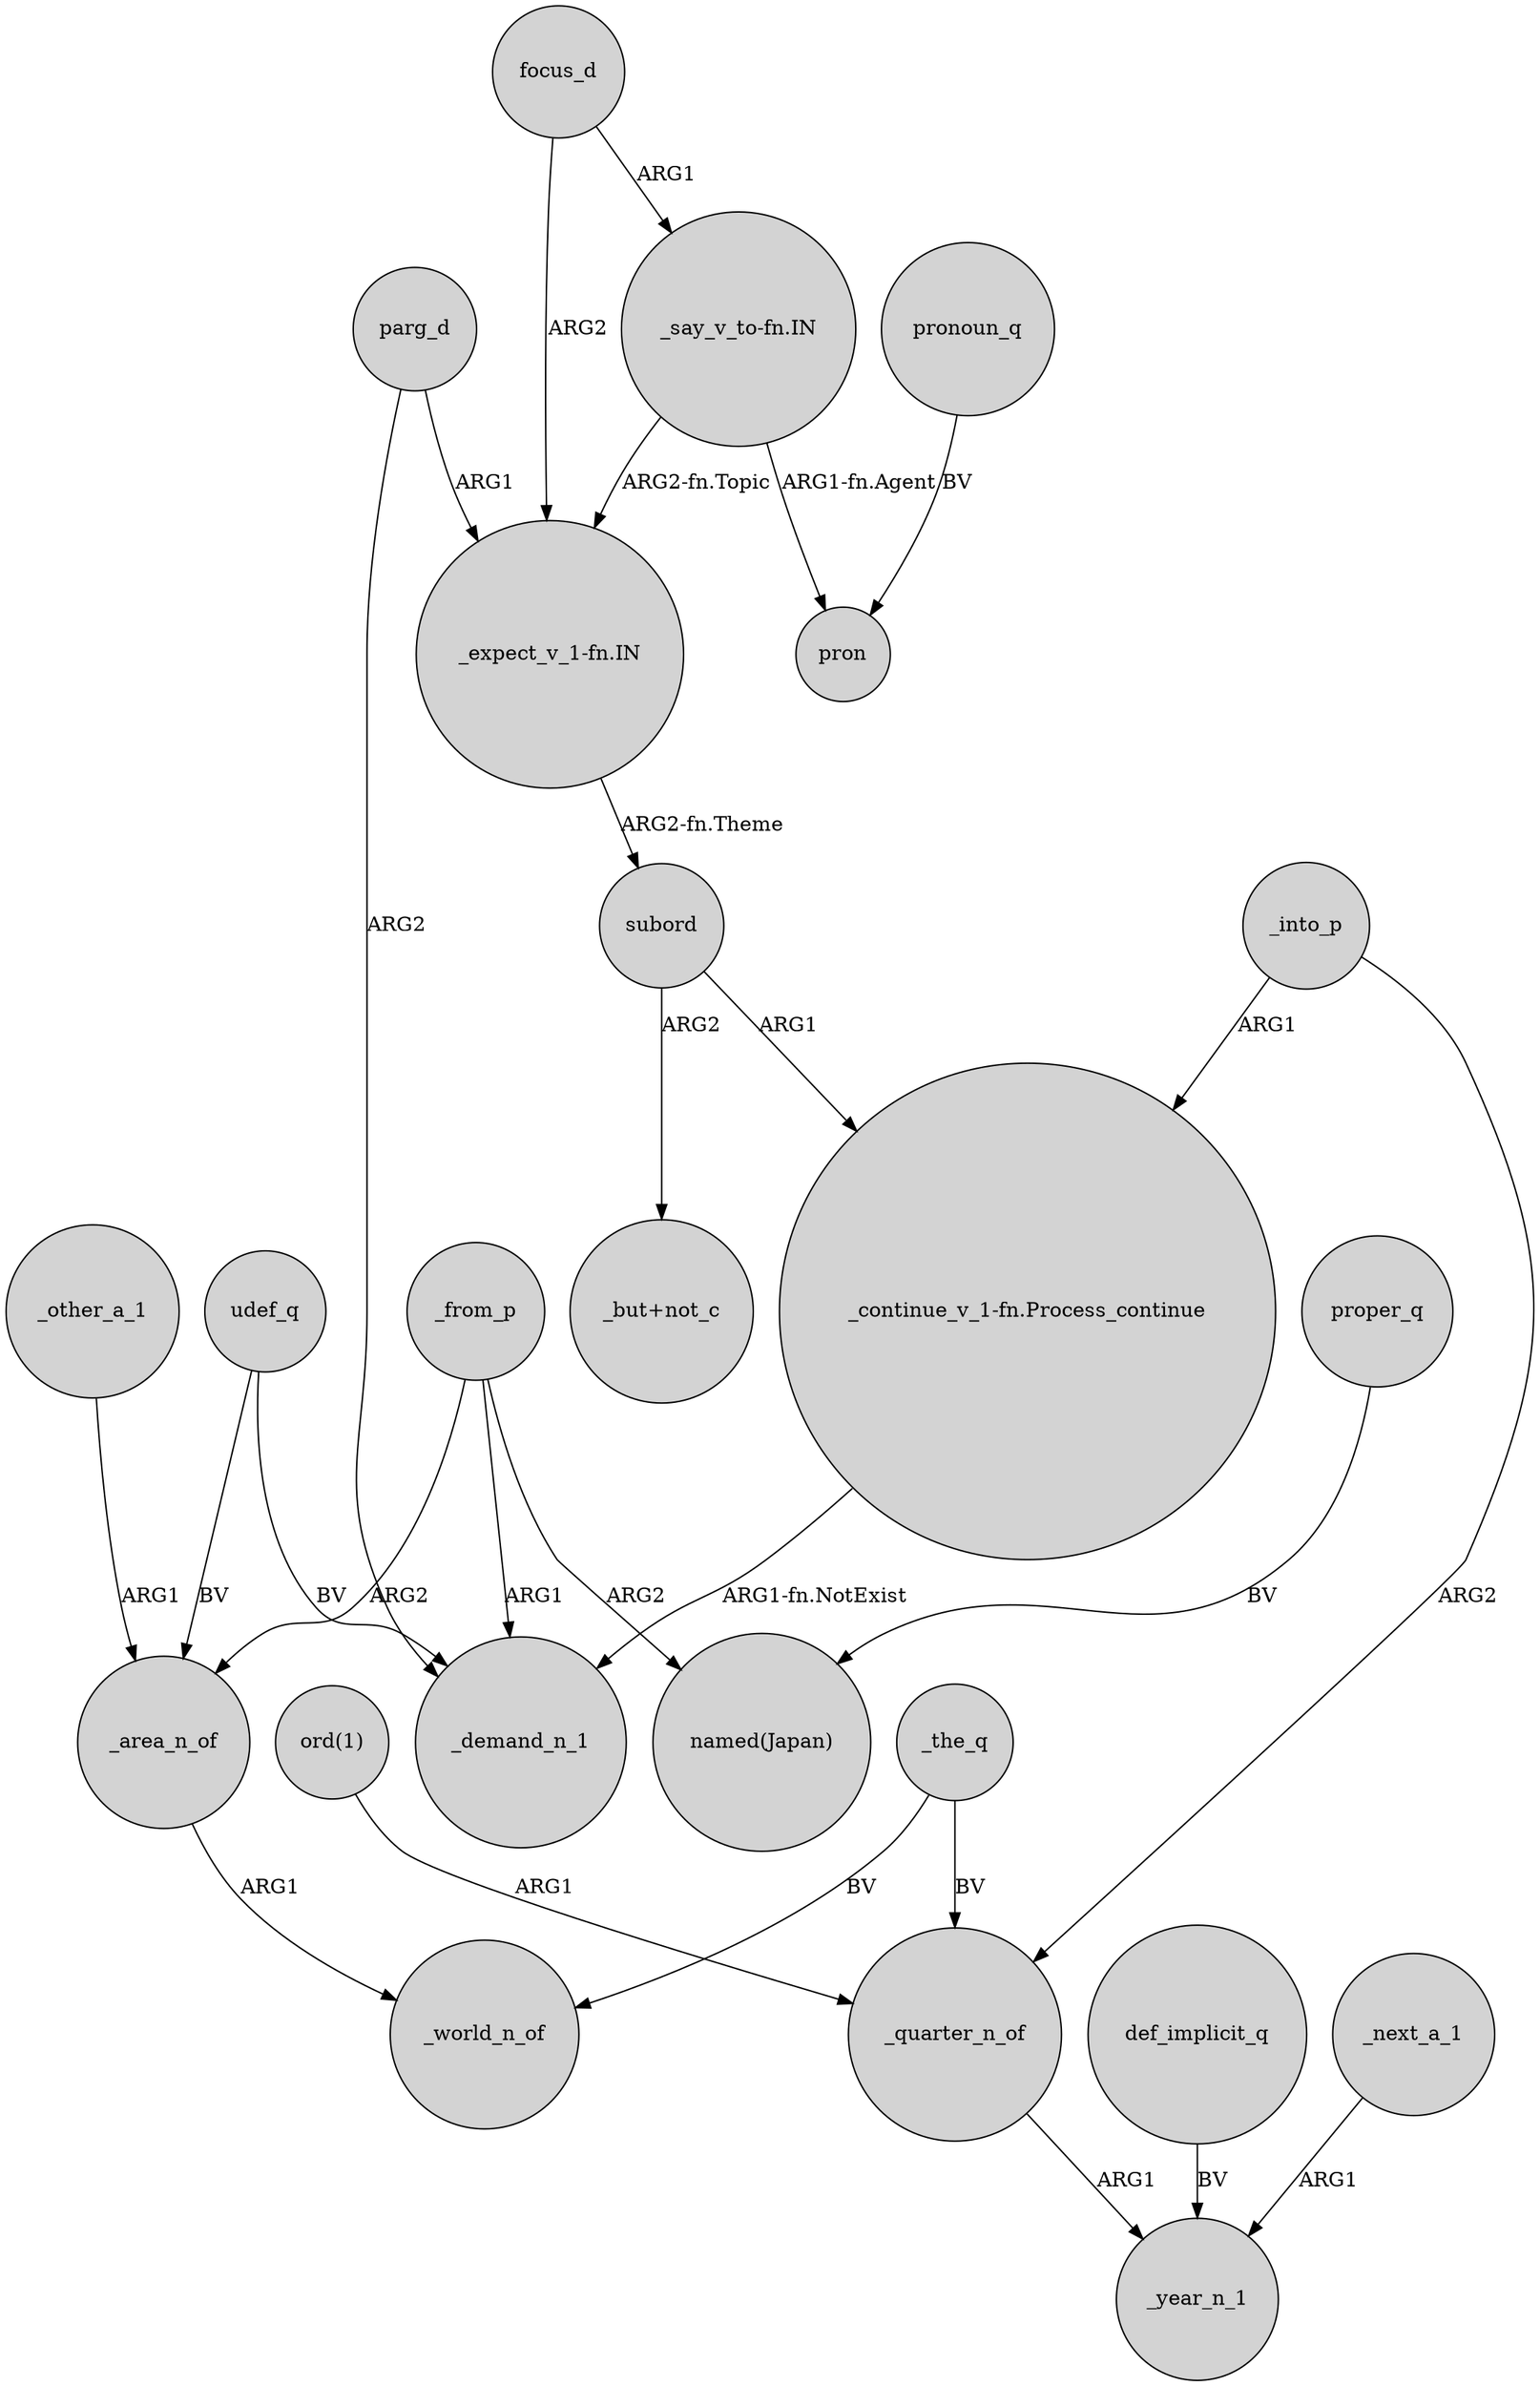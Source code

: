 digraph {
	node [shape=circle style=filled]
	_area_n_of -> _world_n_of [label=ARG1]
	_quarter_n_of -> _year_n_1 [label=ARG1]
	_from_p -> "named(Japan)" [label=ARG2]
	def_implicit_q -> _year_n_1 [label=BV]
	focus_d -> "_expect_v_1-fn.IN" [label=ARG2]
	"_continue_v_1-fn.Process_continue" -> _demand_n_1 [label="ARG1-fn.NotExist"]
	_from_p -> _area_n_of [label=ARG2]
	"_expect_v_1-fn.IN" -> subord [label="ARG2-fn.Theme"]
	_from_p -> _demand_n_1 [label=ARG1]
	proper_q -> "named(Japan)" [label=BV]
	subord -> "_but+not_c" [label=ARG2]
	pronoun_q -> pron [label=BV]
	_other_a_1 -> _area_n_of [label=ARG1]
	_into_p -> "_continue_v_1-fn.Process_continue" [label=ARG1]
	_into_p -> _quarter_n_of [label=ARG2]
	"ord(1)" -> _quarter_n_of [label=ARG1]
	parg_d -> _demand_n_1 [label=ARG2]
	_next_a_1 -> _year_n_1 [label=ARG1]
	udef_q -> _demand_n_1 [label=BV]
	parg_d -> "_expect_v_1-fn.IN" [label=ARG1]
	_the_q -> _quarter_n_of [label=BV]
	"_say_v_to-fn.IN" -> pron [label="ARG1-fn.Agent"]
	"_say_v_to-fn.IN" -> "_expect_v_1-fn.IN" [label="ARG2-fn.Topic"]
	subord -> "_continue_v_1-fn.Process_continue" [label=ARG1]
	udef_q -> _area_n_of [label=BV]
	_the_q -> _world_n_of [label=BV]
	focus_d -> "_say_v_to-fn.IN" [label=ARG1]
}
